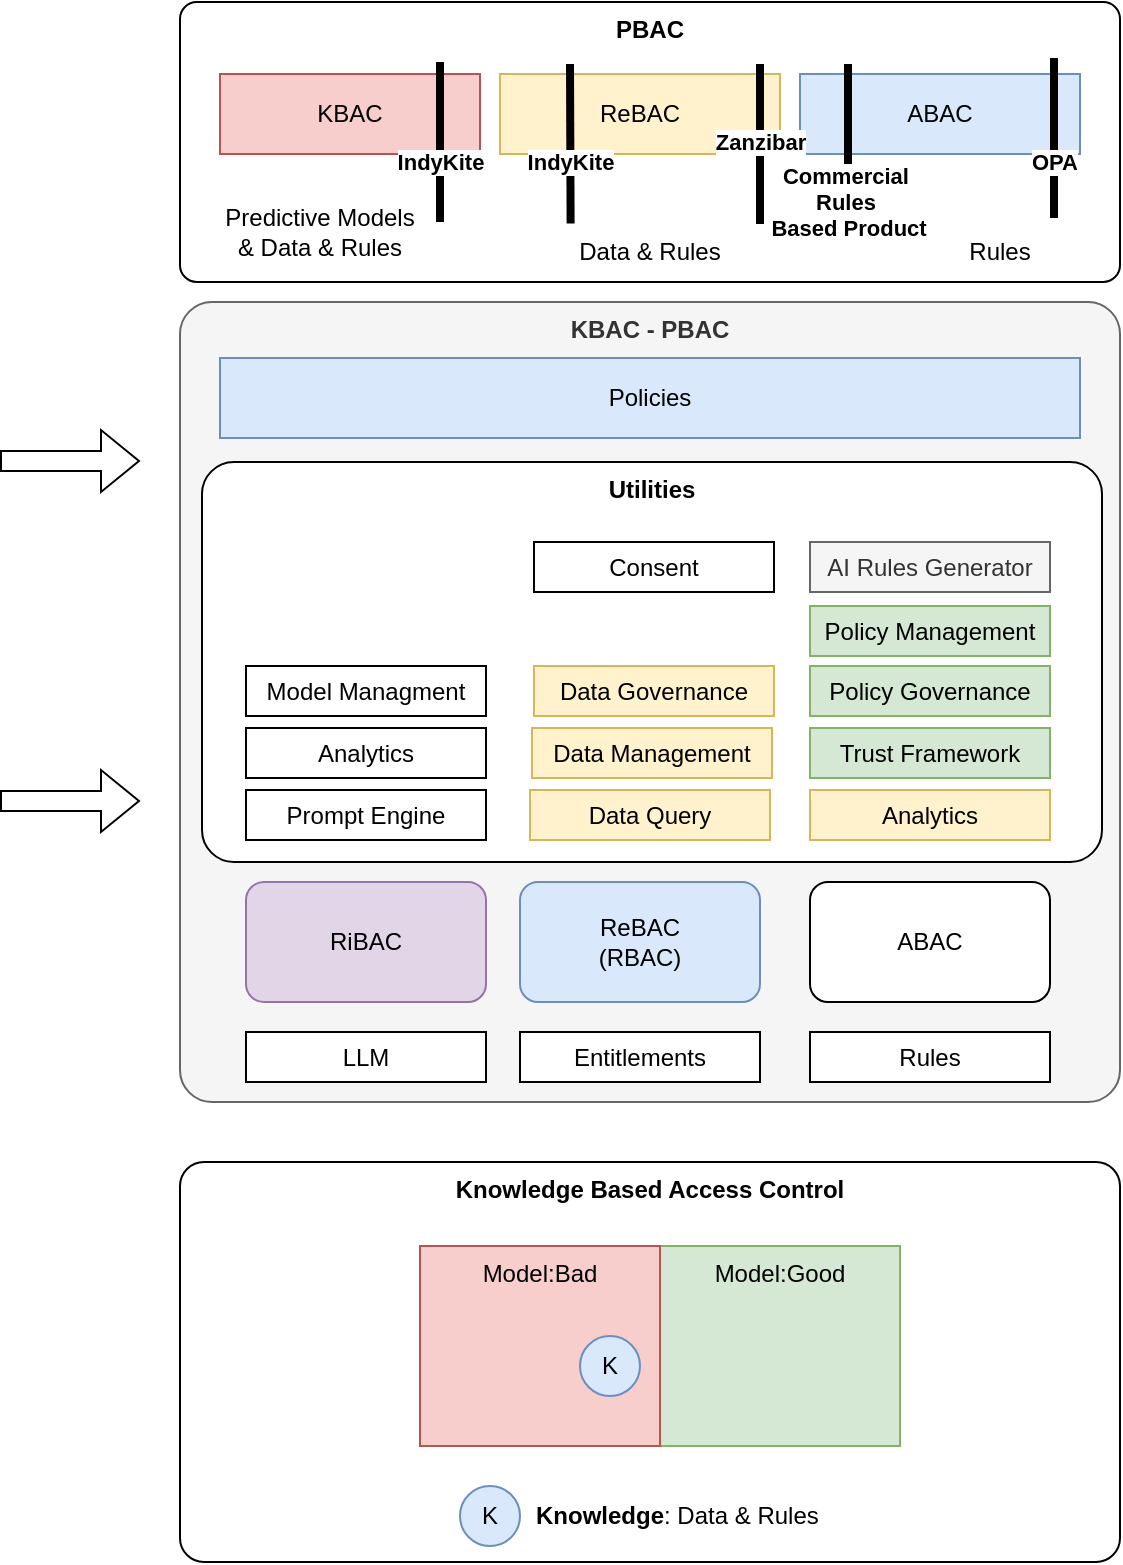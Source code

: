 <mxfile version="24.7.8">
  <diagram name="Page-1" id="501KnWP8v4QwWPnYquvW">
    <mxGraphModel dx="985" dy="743" grid="0" gridSize="10" guides="1" tooltips="1" connect="1" arrows="1" fold="1" page="1" pageScale="1" pageWidth="827" pageHeight="1169" math="0" shadow="0">
      <root>
        <mxCell id="0" />
        <mxCell id="1" parent="0" />
        <mxCell id="CjzcWO3aM1Ax-Snla44K-55" value="Knowledge Based Access Control" style="rounded=1;whiteSpace=wrap;html=1;verticalAlign=top;fontStyle=1;arcSize=6;" parent="1" vertex="1">
          <mxGeometry x="209" y="700" width="470" height="200" as="geometry" />
        </mxCell>
        <mxCell id="CjzcWO3aM1Ax-Snla44K-4" value="PBAC" style="rounded=1;whiteSpace=wrap;html=1;verticalAlign=top;arcSize=6;fontStyle=1" parent="1" vertex="1">
          <mxGeometry x="209" y="120" width="470" height="140" as="geometry" />
        </mxCell>
        <mxCell id="CjzcWO3aM1Ax-Snla44K-48" value="ReBAC" style="rounded=0;whiteSpace=wrap;html=1;fillColor=#fff2cc;strokeColor=#d6b656;" parent="1" vertex="1">
          <mxGeometry x="369" y="156" width="140" height="40" as="geometry" />
        </mxCell>
        <mxCell id="CjzcWO3aM1Ax-Snla44K-27" value="Model:Good" style="rounded=0;whiteSpace=wrap;html=1;verticalAlign=top;fillColor=#d5e8d4;strokeColor=#82b366;" parent="1" vertex="1">
          <mxGeometry x="449" y="742" width="120" height="100" as="geometry" />
        </mxCell>
        <mxCell id="CjzcWO3aM1Ax-Snla44K-26" value="Model:Bad" style="rounded=0;whiteSpace=wrap;html=1;verticalAlign=top;fillColor=#f8cecc;strokeColor=#b85450;" parent="1" vertex="1">
          <mxGeometry x="329" y="742" width="120" height="100" as="geometry" />
        </mxCell>
        <mxCell id="CjzcWO3aM1Ax-Snla44K-5" value="KBAC - PBAC" style="rounded=1;whiteSpace=wrap;html=1;verticalAlign=top;fontStyle=1;arcSize=4;fillColor=#f5f5f5;fontColor=#333333;strokeColor=#666666;" parent="1" vertex="1">
          <mxGeometry x="209" y="270" width="470" height="400" as="geometry" />
        </mxCell>
        <mxCell id="CjzcWO3aM1Ax-Snla44K-6" value="ReBAC&lt;div&gt;(RBAC)&lt;/div&gt;" style="rounded=1;whiteSpace=wrap;html=1;fillColor=#dae8fc;strokeColor=#6c8ebf;" parent="1" vertex="1">
          <mxGeometry x="379" y="560" width="120" height="60" as="geometry" />
        </mxCell>
        <mxCell id="CjzcWO3aM1Ax-Snla44K-7" value="ABAC" style="rounded=1;whiteSpace=wrap;html=1;" parent="1" vertex="1">
          <mxGeometry x="524" y="560" width="120" height="60" as="geometry" />
        </mxCell>
        <mxCell id="CjzcWO3aM1Ax-Snla44K-8" value="RiBAC" style="rounded=1;whiteSpace=wrap;html=1;fillColor=#e1d5e7;strokeColor=#9673a6;" parent="1" vertex="1">
          <mxGeometry x="242" y="560" width="120" height="60" as="geometry" />
        </mxCell>
        <mxCell id="CjzcWO3aM1Ax-Snla44K-10" value="LLM" style="rounded=0;whiteSpace=wrap;html=1;" parent="1" vertex="1">
          <mxGeometry x="242" y="635" width="120" height="25" as="geometry" />
        </mxCell>
        <mxCell id="CjzcWO3aM1Ax-Snla44K-11" value="Entitlements" style="rounded=0;whiteSpace=wrap;html=1;" parent="1" vertex="1">
          <mxGeometry x="379" y="635" width="120" height="25" as="geometry" />
        </mxCell>
        <mxCell id="CjzcWO3aM1Ax-Snla44K-12" value="Rules" style="rounded=0;whiteSpace=wrap;html=1;" parent="1" vertex="1">
          <mxGeometry x="524" y="635" width="120" height="25" as="geometry" />
        </mxCell>
        <mxCell id="CjzcWO3aM1Ax-Snla44K-13" value="Policies" style="rounded=0;whiteSpace=wrap;html=1;fillColor=#dae8fc;strokeColor=#6c8ebf;" parent="1" vertex="1">
          <mxGeometry x="229" y="298" width="430" height="40" as="geometry" />
        </mxCell>
        <mxCell id="CjzcWO3aM1Ax-Snla44K-14" value="Utilities" style="rounded=1;whiteSpace=wrap;html=1;verticalAlign=top;fontStyle=1;arcSize=8;" parent="1" vertex="1">
          <mxGeometry x="220" y="350" width="450" height="200" as="geometry" />
        </mxCell>
        <mxCell id="CjzcWO3aM1Ax-Snla44K-15" value="Data Management" style="rounded=0;whiteSpace=wrap;html=1;fillColor=#fff2cc;strokeColor=#d6b656;" parent="1" vertex="1">
          <mxGeometry x="385" y="483" width="120" height="25" as="geometry" />
        </mxCell>
        <mxCell id="CjzcWO3aM1Ax-Snla44K-16" value="Consent" style="rounded=0;whiteSpace=wrap;html=1;" parent="1" vertex="1">
          <mxGeometry x="386" y="390" width="120" height="25" as="geometry" />
        </mxCell>
        <mxCell id="CjzcWO3aM1Ax-Snla44K-17" value="Data Query" style="rounded=0;whiteSpace=wrap;html=1;fillColor=#fff2cc;strokeColor=#d6b656;" parent="1" vertex="1">
          <mxGeometry x="384" y="514" width="120" height="25" as="geometry" />
        </mxCell>
        <mxCell id="CjzcWO3aM1Ax-Snla44K-18" value="Analytics" style="rounded=0;whiteSpace=wrap;html=1;" parent="1" vertex="1">
          <mxGeometry x="242" y="483" width="120" height="25" as="geometry" />
        </mxCell>
        <mxCell id="CjzcWO3aM1Ax-Snla44K-19" value="Trust Framework" style="rounded=0;whiteSpace=wrap;html=1;fillColor=#d5e8d4;strokeColor=#82b366;" parent="1" vertex="1">
          <mxGeometry x="524" y="483" width="120" height="25" as="geometry" />
        </mxCell>
        <mxCell id="CjzcWO3aM1Ax-Snla44K-20" value="KBAC" style="rounded=0;whiteSpace=wrap;html=1;fillColor=#f8cecc;strokeColor=#b85450;align=center;" parent="1" vertex="1">
          <mxGeometry x="229" y="156" width="130" height="40" as="geometry" />
        </mxCell>
        <mxCell id="CjzcWO3aM1Ax-Snla44K-21" value="ABAC" style="rounded=0;whiteSpace=wrap;html=1;fillColor=#dae8fc;strokeColor=#6c8ebf;" parent="1" vertex="1">
          <mxGeometry x="519" y="156" width="140" height="40" as="geometry" />
        </mxCell>
        <mxCell id="CjzcWO3aM1Ax-Snla44K-24" value="IndyKite" style="endArrow=none;html=1;rounded=0;exitX=0.373;exitY=0.956;exitDx=0;exitDy=0;exitPerimeter=0;fontStyle=1;strokeWidth=4;" parent="1" edge="1">
          <mxGeometry x="-0.229" width="50" height="50" relative="1" as="geometry">
            <mxPoint x="404.31" y="230.72" as="sourcePoint" />
            <mxPoint x="404" y="151" as="targetPoint" />
            <mxPoint as="offset" />
          </mxGeometry>
        </mxCell>
        <mxCell id="CjzcWO3aM1Ax-Snla44K-25" value="K" style="ellipse;whiteSpace=wrap;html=1;aspect=fixed;fillColor=#dae8fc;strokeColor=#6c8ebf;" parent="1" vertex="1">
          <mxGeometry x="409" y="787" width="30" height="30" as="geometry" />
        </mxCell>
        <mxCell id="CjzcWO3aM1Ax-Snla44K-28" value="AI Rules Generator" style="rounded=0;whiteSpace=wrap;html=1;fillColor=#f5f5f5;fontColor=#333333;strokeColor=#666666;" parent="1" vertex="1">
          <mxGeometry x="524" y="390" width="120" height="25" as="geometry" />
        </mxCell>
        <mxCell id="CjzcWO3aM1Ax-Snla44K-29" value="Model Managment" style="rounded=0;whiteSpace=wrap;html=1;" parent="1" vertex="1">
          <mxGeometry x="242" y="452" width="120" height="25" as="geometry" />
        </mxCell>
        <mxCell id="CjzcWO3aM1Ax-Snla44K-30" value="Rules" style="text;html=1;align=center;verticalAlign=middle;whiteSpace=wrap;rounded=0;" parent="1" vertex="1">
          <mxGeometry x="589" y="230" width="60" height="30" as="geometry" />
        </mxCell>
        <mxCell id="CjzcWO3aM1Ax-Snla44K-31" value="" style="shape=flexArrow;endArrow=classic;html=1;rounded=0;fontStyle=1" parent="1" edge="1">
          <mxGeometry width="50" height="50" relative="1" as="geometry">
            <mxPoint x="119" y="349.5" as="sourcePoint" />
            <mxPoint x="189" y="349.5" as="targetPoint" />
          </mxGeometry>
        </mxCell>
        <mxCell id="CjzcWO3aM1Ax-Snla44K-32" value="" style="shape=flexArrow;endArrow=classic;html=1;rounded=0;" parent="1" edge="1">
          <mxGeometry width="50" height="50" relative="1" as="geometry">
            <mxPoint x="119" y="519.5" as="sourcePoint" />
            <mxPoint x="189" y="519.5" as="targetPoint" />
          </mxGeometry>
        </mxCell>
        <mxCell id="CjzcWO3aM1Ax-Snla44K-33" value="Data &amp;amp; Rules" style="text;html=1;align=center;verticalAlign=middle;whiteSpace=wrap;rounded=0;" parent="1" vertex="1">
          <mxGeometry x="399" y="230" width="90" height="30" as="geometry" />
        </mxCell>
        <mxCell id="CjzcWO3aM1Ax-Snla44K-34" value="Predictive Models &amp;amp; Data &amp;amp; Rules" style="text;html=1;align=center;verticalAlign=middle;whiteSpace=wrap;rounded=0;" parent="1" vertex="1">
          <mxGeometry x="229" y="220" width="100" height="30" as="geometry" />
        </mxCell>
        <mxCell id="CjzcWO3aM1Ax-Snla44K-37" value="IndyKite" style="endArrow=none;html=1;rounded=0;exitX=0.373;exitY=0.956;exitDx=0;exitDy=0;exitPerimeter=0;fontStyle=1;strokeWidth=4;" parent="1" edge="1">
          <mxGeometry x="-0.25" width="50" height="50" relative="1" as="geometry">
            <mxPoint x="339" y="230" as="sourcePoint" />
            <mxPoint x="339" y="150" as="targetPoint" />
            <mxPoint as="offset" />
          </mxGeometry>
        </mxCell>
        <mxCell id="CjzcWO3aM1Ax-Snla44K-45" value="OPA" style="endArrow=none;html=1;rounded=0;exitX=0.373;exitY=0.956;exitDx=0;exitDy=0;exitPerimeter=0;fontStyle=1;strokeWidth=4;labelBackgroundColor=default;" parent="1" edge="1">
          <mxGeometry x="-0.3" width="50" height="50" relative="1" as="geometry">
            <mxPoint x="646" y="228" as="sourcePoint" />
            <mxPoint x="646" y="148" as="targetPoint" />
            <mxPoint as="offset" />
          </mxGeometry>
        </mxCell>
        <mxCell id="CjzcWO3aM1Ax-Snla44K-53" value="Zanzibar" style="endArrow=none;html=1;rounded=0;exitX=0.373;exitY=0.956;exitDx=0;exitDy=0;exitPerimeter=0;fontStyle=1;strokeWidth=4;labelBackgroundColor=default;" parent="1" edge="1">
          <mxGeometry x="0.025" width="50" height="50" relative="1" as="geometry">
            <mxPoint x="499" y="231" as="sourcePoint" />
            <mxPoint x="499" y="151" as="targetPoint" />
            <mxPoint as="offset" />
          </mxGeometry>
        </mxCell>
        <mxCell id="CjzcWO3aM1Ax-Snla44K-54" value="Commercial&amp;nbsp;&lt;div&gt;Rules&amp;nbsp;&lt;/div&gt;&lt;div&gt;Based Product&lt;/div&gt;" style="endArrow=none;html=1;rounded=0;exitX=0.373;exitY=0.956;exitDx=0;exitDy=0;exitPerimeter=0;fontStyle=1;strokeWidth=4;labelBackgroundColor=default;" parent="1" edge="1">
          <mxGeometry x="-0.725" width="50" height="50" relative="1" as="geometry">
            <mxPoint x="543" y="231" as="sourcePoint" />
            <mxPoint x="543" y="151" as="targetPoint" />
            <mxPoint as="offset" />
          </mxGeometry>
        </mxCell>
        <mxCell id="CjzcWO3aM1Ax-Snla44K-60" value="K" style="ellipse;whiteSpace=wrap;html=1;aspect=fixed;fillColor=#dae8fc;strokeColor=#6c8ebf;" parent="1" vertex="1">
          <mxGeometry x="349" y="862" width="30" height="30" as="geometry" />
        </mxCell>
        <mxCell id="CjzcWO3aM1Ax-Snla44K-61" value="&lt;b&gt;Knowledge&lt;/b&gt;: Data &amp;amp; Rules" style="text;html=1;align=left;verticalAlign=middle;whiteSpace=wrap;rounded=0;" parent="1" vertex="1">
          <mxGeometry x="385" y="862" width="180" height="30" as="geometry" />
        </mxCell>
        <mxCell id="BUqBpoLYYVtehcYvSqgs-1" value="Prompt Engine" style="rounded=0;whiteSpace=wrap;html=1;" parent="1" vertex="1">
          <mxGeometry x="242" y="514" width="120" height="25" as="geometry" />
        </mxCell>
        <mxCell id="BUqBpoLYYVtehcYvSqgs-2" value="Policy Management" style="rounded=0;whiteSpace=wrap;html=1;fillColor=#d5e8d4;strokeColor=#82b366;" parent="1" vertex="1">
          <mxGeometry x="524" y="422" width="120" height="25" as="geometry" />
        </mxCell>
        <mxCell id="BUqBpoLYYVtehcYvSqgs-3" value="Policy Governance" style="rounded=0;whiteSpace=wrap;html=1;fillColor=#d5e8d4;strokeColor=#82b366;" parent="1" vertex="1">
          <mxGeometry x="524" y="452" width="120" height="25" as="geometry" />
        </mxCell>
        <mxCell id="BUqBpoLYYVtehcYvSqgs-4" value="Analytics" style="rounded=0;whiteSpace=wrap;html=1;fillColor=#fff2cc;strokeColor=#d6b656;" parent="1" vertex="1">
          <mxGeometry x="524" y="514" width="120" height="25" as="geometry" />
        </mxCell>
        <mxCell id="BUqBpoLYYVtehcYvSqgs-5" value="Data Governance" style="rounded=0;whiteSpace=wrap;html=1;fillColor=#fff2cc;strokeColor=#d6b656;" parent="1" vertex="1">
          <mxGeometry x="386" y="452" width="120" height="25" as="geometry" />
        </mxCell>
      </root>
    </mxGraphModel>
  </diagram>
</mxfile>
